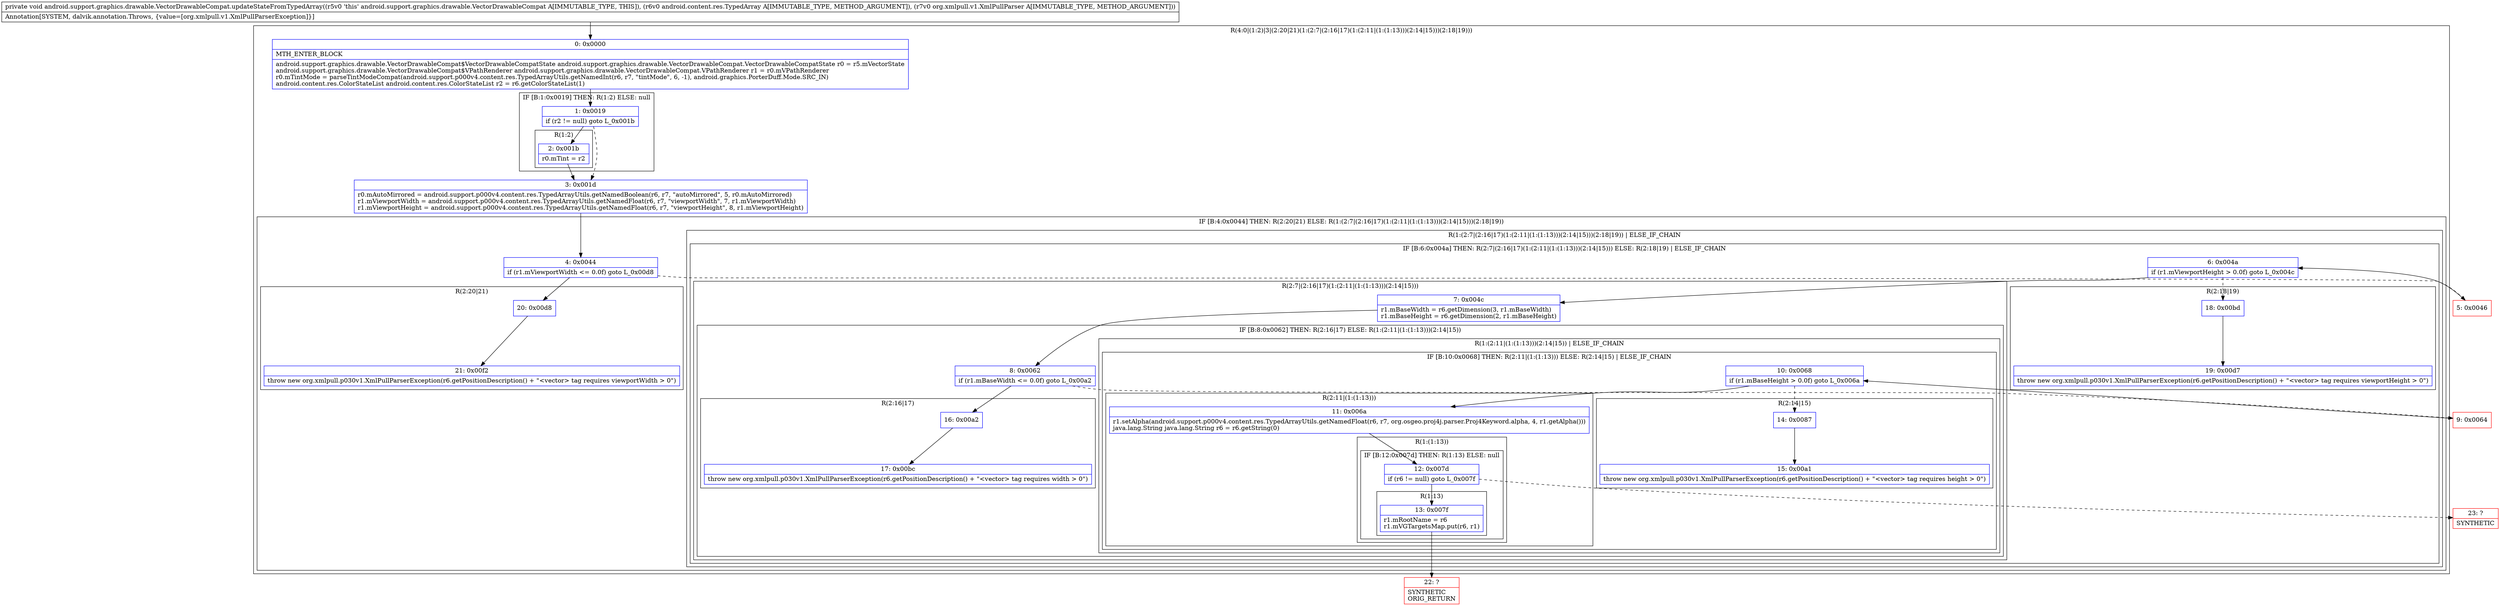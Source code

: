 digraph "CFG forandroid.support.graphics.drawable.VectorDrawableCompat.updateStateFromTypedArray(Landroid\/content\/res\/TypedArray;Lorg\/xmlpull\/v1\/XmlPullParser;)V" {
subgraph cluster_Region_471346576 {
label = "R(4:0|(1:2)|3|(2:20|21)(1:(2:7|(2:16|17)(1:(2:11|(1:(1:13)))(2:14|15)))(2:18|19)))";
node [shape=record,color=blue];
Node_0 [shape=record,label="{0\:\ 0x0000|MTH_ENTER_BLOCK\l|android.support.graphics.drawable.VectorDrawableCompat$VectorDrawableCompatState android.support.graphics.drawable.VectorDrawableCompat.VectorDrawableCompatState r0 = r5.mVectorState\landroid.support.graphics.drawable.VectorDrawableCompat$VPathRenderer android.support.graphics.drawable.VectorDrawableCompat.VPathRenderer r1 = r0.mVPathRenderer\lr0.mTintMode = parseTintModeCompat(android.support.p000v4.content.res.TypedArrayUtils.getNamedInt(r6, r7, \"tintMode\", 6, \-1), android.graphics.PorterDuff.Mode.SRC_IN)\landroid.content.res.ColorStateList android.content.res.ColorStateList r2 = r6.getColorStateList(1)\l}"];
subgraph cluster_IfRegion_585908186 {
label = "IF [B:1:0x0019] THEN: R(1:2) ELSE: null";
node [shape=record,color=blue];
Node_1 [shape=record,label="{1\:\ 0x0019|if (r2 != null) goto L_0x001b\l}"];
subgraph cluster_Region_837460260 {
label = "R(1:2)";
node [shape=record,color=blue];
Node_2 [shape=record,label="{2\:\ 0x001b|r0.mTint = r2\l}"];
}
}
Node_3 [shape=record,label="{3\:\ 0x001d|r0.mAutoMirrored = android.support.p000v4.content.res.TypedArrayUtils.getNamedBoolean(r6, r7, \"autoMirrored\", 5, r0.mAutoMirrored)\lr1.mViewportWidth = android.support.p000v4.content.res.TypedArrayUtils.getNamedFloat(r6, r7, \"viewportWidth\", 7, r1.mViewportWidth)\lr1.mViewportHeight = android.support.p000v4.content.res.TypedArrayUtils.getNamedFloat(r6, r7, \"viewportHeight\", 8, r1.mViewportHeight)\l}"];
subgraph cluster_IfRegion_1353818807 {
label = "IF [B:4:0x0044] THEN: R(2:20|21) ELSE: R(1:(2:7|(2:16|17)(1:(2:11|(1:(1:13)))(2:14|15)))(2:18|19))";
node [shape=record,color=blue];
Node_4 [shape=record,label="{4\:\ 0x0044|if (r1.mViewportWidth \<= 0.0f) goto L_0x00d8\l}"];
subgraph cluster_Region_1411699524 {
label = "R(2:20|21)";
node [shape=record,color=blue];
Node_20 [shape=record,label="{20\:\ 0x00d8}"];
Node_21 [shape=record,label="{21\:\ 0x00f2|throw new org.xmlpull.p030v1.XmlPullParserException(r6.getPositionDescription() + \"\<vector\> tag requires viewportWidth \> 0\")\l}"];
}
subgraph cluster_Region_1228547034 {
label = "R(1:(2:7|(2:16|17)(1:(2:11|(1:(1:13)))(2:14|15)))(2:18|19)) | ELSE_IF_CHAIN\l";
node [shape=record,color=blue];
subgraph cluster_IfRegion_215164484 {
label = "IF [B:6:0x004a] THEN: R(2:7|(2:16|17)(1:(2:11|(1:(1:13)))(2:14|15))) ELSE: R(2:18|19) | ELSE_IF_CHAIN\l";
node [shape=record,color=blue];
Node_6 [shape=record,label="{6\:\ 0x004a|if (r1.mViewportHeight \> 0.0f) goto L_0x004c\l}"];
subgraph cluster_Region_1375399651 {
label = "R(2:7|(2:16|17)(1:(2:11|(1:(1:13)))(2:14|15)))";
node [shape=record,color=blue];
Node_7 [shape=record,label="{7\:\ 0x004c|r1.mBaseWidth = r6.getDimension(3, r1.mBaseWidth)\lr1.mBaseHeight = r6.getDimension(2, r1.mBaseHeight)\l}"];
subgraph cluster_IfRegion_897422969 {
label = "IF [B:8:0x0062] THEN: R(2:16|17) ELSE: R(1:(2:11|(1:(1:13)))(2:14|15))";
node [shape=record,color=blue];
Node_8 [shape=record,label="{8\:\ 0x0062|if (r1.mBaseWidth \<= 0.0f) goto L_0x00a2\l}"];
subgraph cluster_Region_439339655 {
label = "R(2:16|17)";
node [shape=record,color=blue];
Node_16 [shape=record,label="{16\:\ 0x00a2}"];
Node_17 [shape=record,label="{17\:\ 0x00bc|throw new org.xmlpull.p030v1.XmlPullParserException(r6.getPositionDescription() + \"\<vector\> tag requires width \> 0\")\l}"];
}
subgraph cluster_Region_323664106 {
label = "R(1:(2:11|(1:(1:13)))(2:14|15)) | ELSE_IF_CHAIN\l";
node [shape=record,color=blue];
subgraph cluster_IfRegion_1745108603 {
label = "IF [B:10:0x0068] THEN: R(2:11|(1:(1:13))) ELSE: R(2:14|15) | ELSE_IF_CHAIN\l";
node [shape=record,color=blue];
Node_10 [shape=record,label="{10\:\ 0x0068|if (r1.mBaseHeight \> 0.0f) goto L_0x006a\l}"];
subgraph cluster_Region_2112934969 {
label = "R(2:11|(1:(1:13)))";
node [shape=record,color=blue];
Node_11 [shape=record,label="{11\:\ 0x006a|r1.setAlpha(android.support.p000v4.content.res.TypedArrayUtils.getNamedFloat(r6, r7, org.osgeo.proj4j.parser.Proj4Keyword.alpha, 4, r1.getAlpha()))\ljava.lang.String java.lang.String r6 = r6.getString(0)\l}"];
subgraph cluster_Region_1636230964 {
label = "R(1:(1:13))";
node [shape=record,color=blue];
subgraph cluster_IfRegion_1800546842 {
label = "IF [B:12:0x007d] THEN: R(1:13) ELSE: null";
node [shape=record,color=blue];
Node_12 [shape=record,label="{12\:\ 0x007d|if (r6 != null) goto L_0x007f\l}"];
subgraph cluster_Region_2071699602 {
label = "R(1:13)";
node [shape=record,color=blue];
Node_13 [shape=record,label="{13\:\ 0x007f|r1.mRootName = r6\lr1.mVGTargetsMap.put(r6, r1)\l}"];
}
}
}
}
subgraph cluster_Region_2033855533 {
label = "R(2:14|15)";
node [shape=record,color=blue];
Node_14 [shape=record,label="{14\:\ 0x0087}"];
Node_15 [shape=record,label="{15\:\ 0x00a1|throw new org.xmlpull.p030v1.XmlPullParserException(r6.getPositionDescription() + \"\<vector\> tag requires height \> 0\")\l}"];
}
}
}
}
}
subgraph cluster_Region_497396351 {
label = "R(2:18|19)";
node [shape=record,color=blue];
Node_18 [shape=record,label="{18\:\ 0x00bd}"];
Node_19 [shape=record,label="{19\:\ 0x00d7|throw new org.xmlpull.p030v1.XmlPullParserException(r6.getPositionDescription() + \"\<vector\> tag requires viewportHeight \> 0\")\l}"];
}
}
}
}
}
Node_5 [shape=record,color=red,label="{5\:\ 0x0046}"];
Node_9 [shape=record,color=red,label="{9\:\ 0x0064}"];
Node_22 [shape=record,color=red,label="{22\:\ ?|SYNTHETIC\lORIG_RETURN\l}"];
Node_23 [shape=record,color=red,label="{23\:\ ?|SYNTHETIC\l}"];
MethodNode[shape=record,label="{private void android.support.graphics.drawable.VectorDrawableCompat.updateStateFromTypedArray((r5v0 'this' android.support.graphics.drawable.VectorDrawableCompat A[IMMUTABLE_TYPE, THIS]), (r6v0 android.content.res.TypedArray A[IMMUTABLE_TYPE, METHOD_ARGUMENT]), (r7v0 org.xmlpull.v1.XmlPullParser A[IMMUTABLE_TYPE, METHOD_ARGUMENT]))  | Annotation[SYSTEM, dalvik.annotation.Throws, \{value=[org.xmlpull.v1.XmlPullParserException]\}]\l}"];
MethodNode -> Node_0;
Node_0 -> Node_1;
Node_1 -> Node_2;
Node_1 -> Node_3[style=dashed];
Node_2 -> Node_3;
Node_3 -> Node_4;
Node_4 -> Node_5[style=dashed];
Node_4 -> Node_20;
Node_20 -> Node_21;
Node_6 -> Node_7;
Node_6 -> Node_18[style=dashed];
Node_7 -> Node_8;
Node_8 -> Node_9[style=dashed];
Node_8 -> Node_16;
Node_16 -> Node_17;
Node_10 -> Node_11;
Node_10 -> Node_14[style=dashed];
Node_11 -> Node_12;
Node_12 -> Node_13;
Node_12 -> Node_23[style=dashed];
Node_13 -> Node_22;
Node_14 -> Node_15;
Node_18 -> Node_19;
Node_5 -> Node_6;
Node_9 -> Node_10;
}

